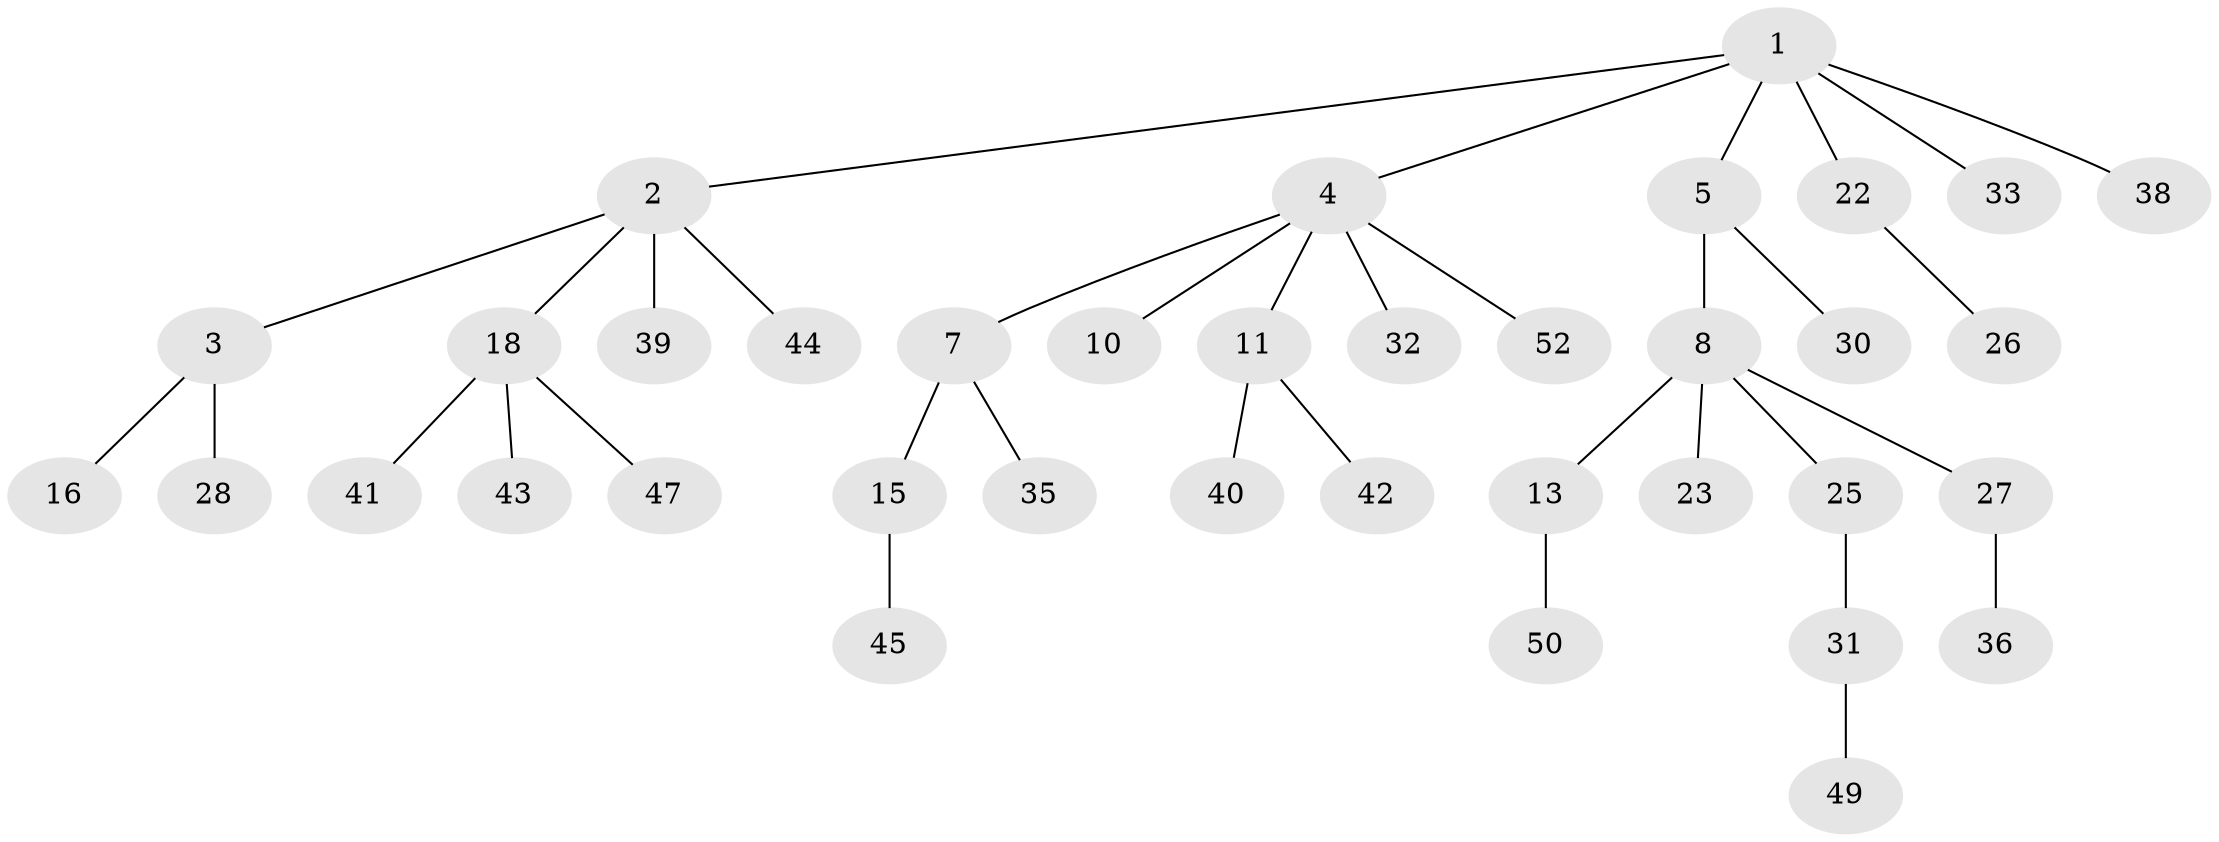 // original degree distribution, {5: 0.038461538461538464, 6: 0.038461538461538464, 2: 0.28846153846153844, 4: 0.057692307692307696, 3: 0.07692307692307693, 1: 0.5}
// Generated by graph-tools (version 1.1) at 2025/42/03/06/25 10:42:04]
// undirected, 37 vertices, 36 edges
graph export_dot {
graph [start="1"]
  node [color=gray90,style=filled];
  1 [super="+21"];
  2 [super="+12"];
  3 [super="+6"];
  4 [super="+9"];
  5 [super="+20"];
  7 [super="+17"];
  8 [super="+14"];
  10;
  11 [super="+46"];
  13 [super="+19"];
  15 [super="+24"];
  16;
  18 [super="+29"];
  22;
  23;
  25;
  26 [super="+37"];
  27;
  28;
  30;
  31 [super="+34"];
  32;
  33;
  35;
  36 [super="+51"];
  38;
  39;
  40;
  41;
  42;
  43;
  44;
  45 [super="+48"];
  47;
  49;
  50;
  52;
  1 -- 2;
  1 -- 4;
  1 -- 5;
  1 -- 38;
  1 -- 22;
  1 -- 33;
  2 -- 3;
  2 -- 18;
  2 -- 39;
  2 -- 44;
  3 -- 16;
  3 -- 28;
  4 -- 7;
  4 -- 11;
  4 -- 32;
  4 -- 52;
  4 -- 10;
  5 -- 8;
  5 -- 30;
  7 -- 15;
  7 -- 35;
  8 -- 13;
  8 -- 23;
  8 -- 25;
  8 -- 27;
  11 -- 40;
  11 -- 42;
  13 -- 50;
  15 -- 45;
  18 -- 41;
  18 -- 43;
  18 -- 47;
  22 -- 26;
  25 -- 31;
  27 -- 36;
  31 -- 49;
}
